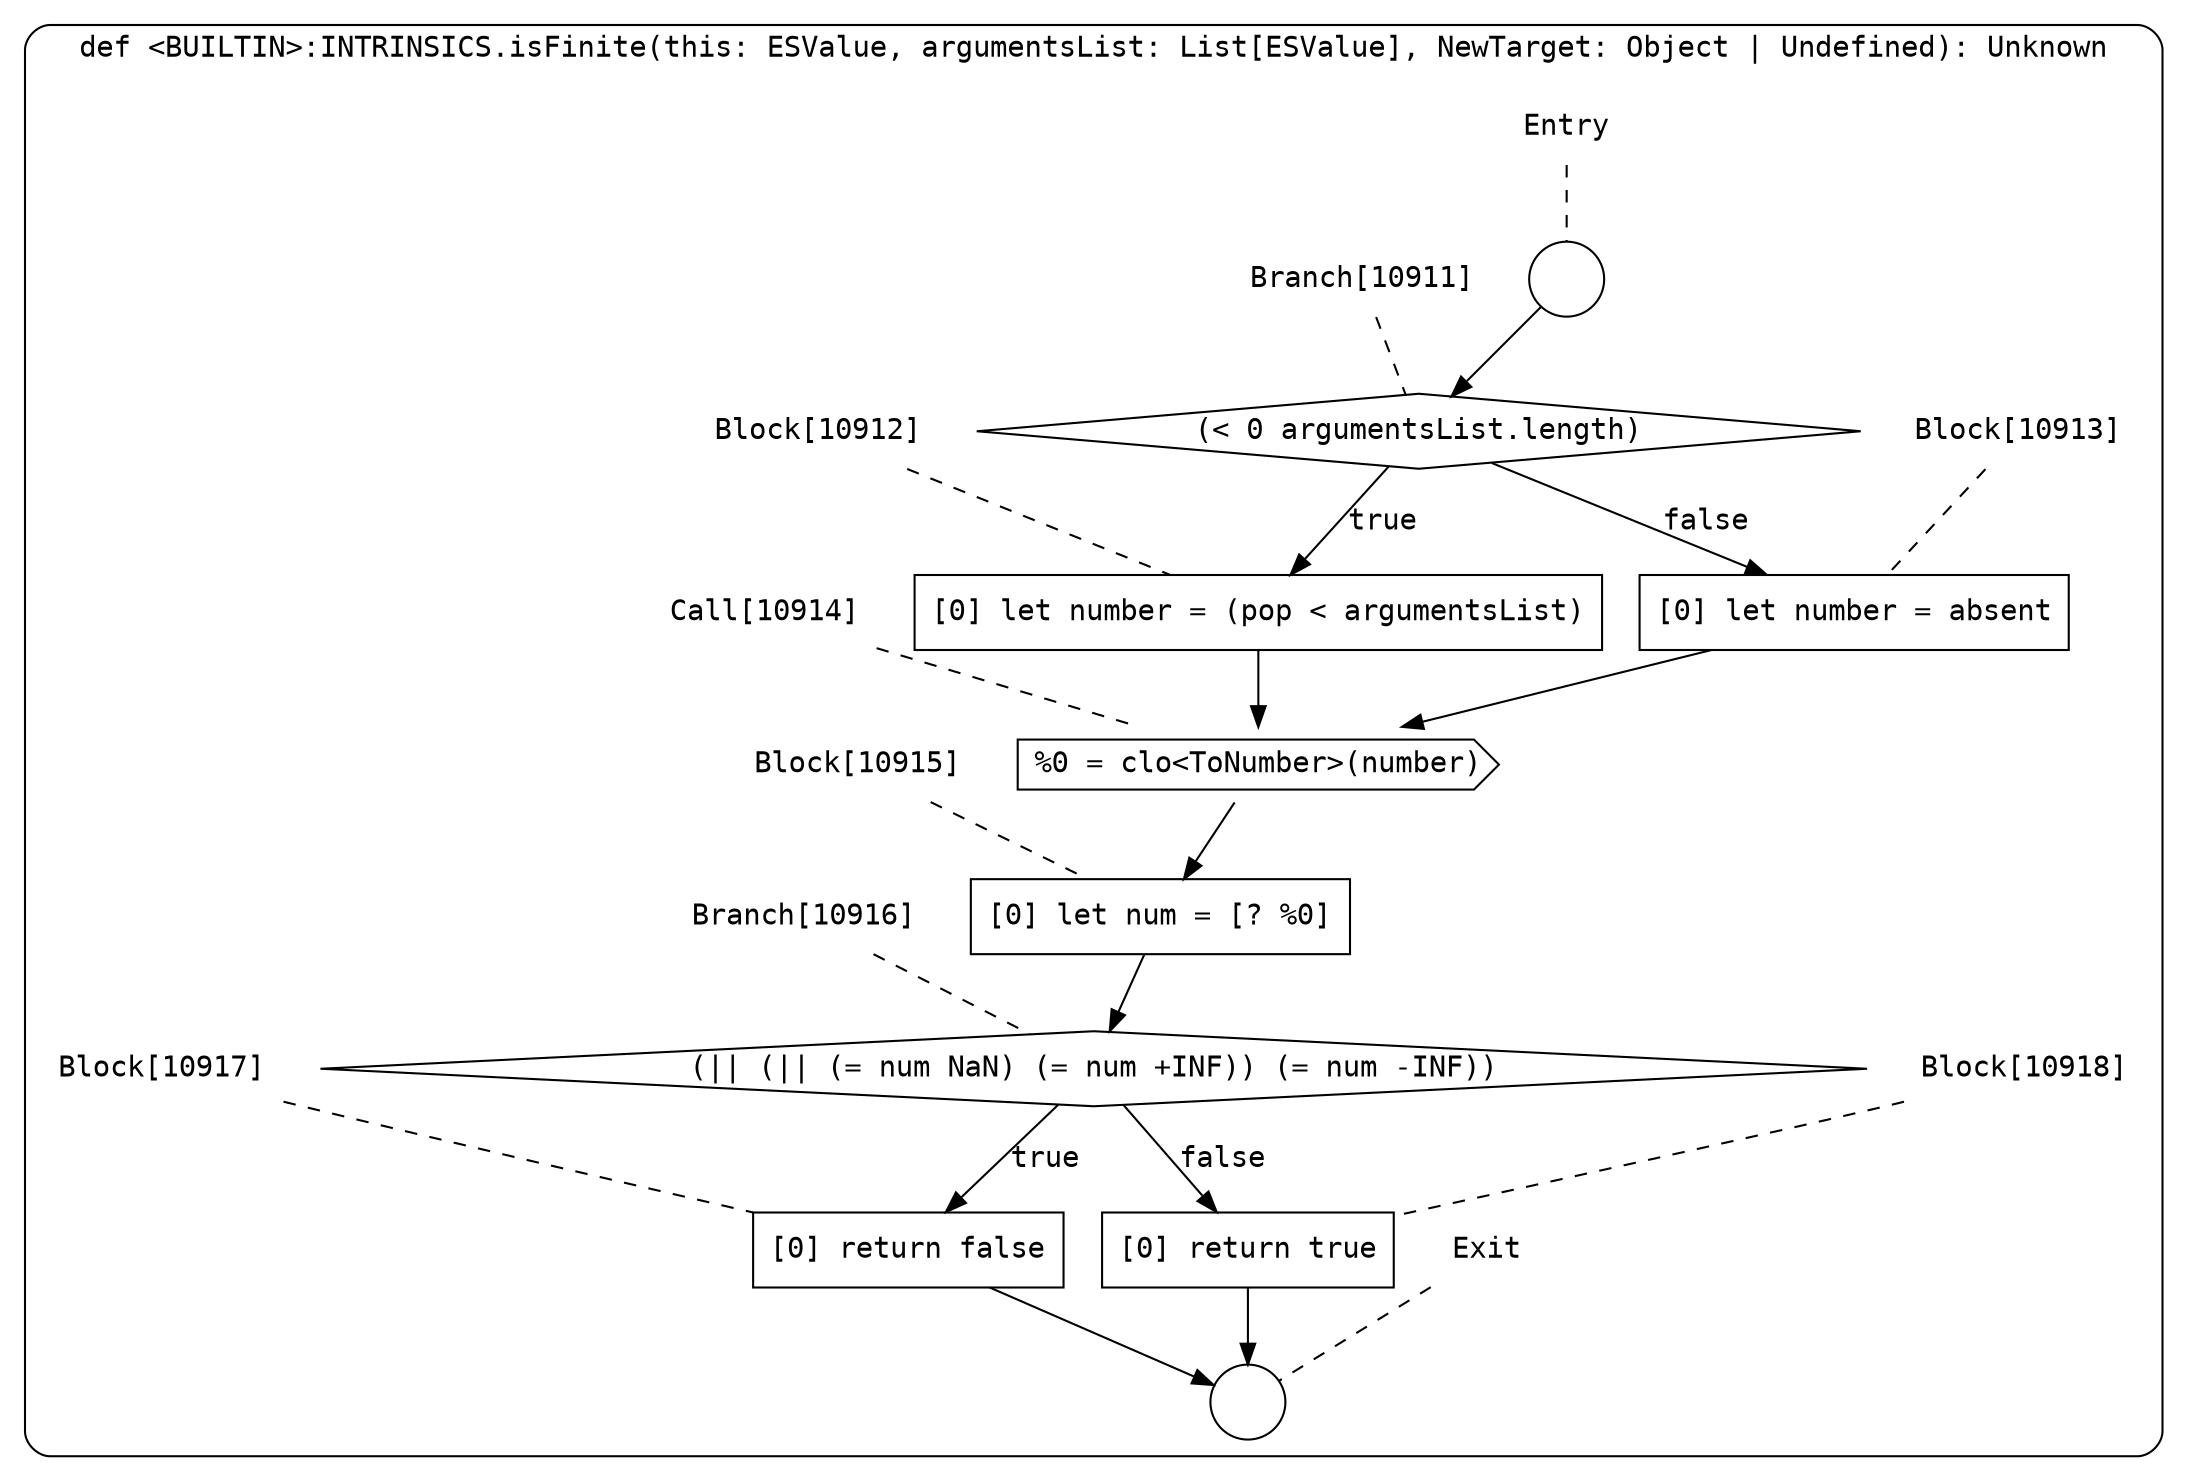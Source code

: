 digraph {
  graph [fontname = "Consolas"]
  node [fontname = "Consolas"]
  edge [fontname = "Consolas"]
  subgraph cluster1985 {
    label = "def <BUILTIN>:INTRINSICS.isFinite(this: ESValue, argumentsList: List[ESValue], NewTarget: Object | Undefined): Unknown"
    style = rounded
    cluster1985_entry_name [shape=none, label=<<font color="black">Entry</font>>]
    cluster1985_entry_name -> cluster1985_entry [arrowhead=none, color="black", style=dashed]
    cluster1985_entry [shape=circle label=" " color="black" fillcolor="white" style=filled]
    cluster1985_entry -> node10911 [color="black"]
    cluster1985_exit_name [shape=none, label=<<font color="black">Exit</font>>]
    cluster1985_exit_name -> cluster1985_exit [arrowhead=none, color="black", style=dashed]
    cluster1985_exit [shape=circle label=" " color="black" fillcolor="white" style=filled]
    node10911_name [shape=none, label=<<font color="black">Branch[10911]</font>>]
    node10911_name -> node10911 [arrowhead=none, color="black", style=dashed]
    node10911 [shape=diamond, label=<<font color="black">(&lt; 0 argumentsList.length)</font>> color="black" fillcolor="white", style=filled]
    node10911 -> node10912 [label=<<font color="black">true</font>> color="black"]
    node10911 -> node10913 [label=<<font color="black">false</font>> color="black"]
    node10912_name [shape=none, label=<<font color="black">Block[10912]</font>>]
    node10912_name -> node10912 [arrowhead=none, color="black", style=dashed]
    node10912 [shape=box, label=<<font color="black">[0] let number = (pop &lt; argumentsList)<BR ALIGN="LEFT"/></font>> color="black" fillcolor="white", style=filled]
    node10912 -> node10914 [color="black"]
    node10913_name [shape=none, label=<<font color="black">Block[10913]</font>>]
    node10913_name -> node10913 [arrowhead=none, color="black", style=dashed]
    node10913 [shape=box, label=<<font color="black">[0] let number = absent<BR ALIGN="LEFT"/></font>> color="black" fillcolor="white", style=filled]
    node10913 -> node10914 [color="black"]
    node10914_name [shape=none, label=<<font color="black">Call[10914]</font>>]
    node10914_name -> node10914 [arrowhead=none, color="black", style=dashed]
    node10914 [shape=cds, label=<<font color="black">%0 = clo&lt;ToNumber&gt;(number)</font>> color="black" fillcolor="white", style=filled]
    node10914 -> node10915 [color="black"]
    node10915_name [shape=none, label=<<font color="black">Block[10915]</font>>]
    node10915_name -> node10915 [arrowhead=none, color="black", style=dashed]
    node10915 [shape=box, label=<<font color="black">[0] let num = [? %0]<BR ALIGN="LEFT"/></font>> color="black" fillcolor="white", style=filled]
    node10915 -> node10916 [color="black"]
    node10916_name [shape=none, label=<<font color="black">Branch[10916]</font>>]
    node10916_name -> node10916 [arrowhead=none, color="black", style=dashed]
    node10916 [shape=diamond, label=<<font color="black">(|| (|| (= num NaN) (= num +INF)) (= num -INF))</font>> color="black" fillcolor="white", style=filled]
    node10916 -> node10917 [label=<<font color="black">true</font>> color="black"]
    node10916 -> node10918 [label=<<font color="black">false</font>> color="black"]
    node10917_name [shape=none, label=<<font color="black">Block[10917]</font>>]
    node10917_name -> node10917 [arrowhead=none, color="black", style=dashed]
    node10917 [shape=box, label=<<font color="black">[0] return false<BR ALIGN="LEFT"/></font>> color="black" fillcolor="white", style=filled]
    node10917 -> cluster1985_exit [color="black"]
    node10918_name [shape=none, label=<<font color="black">Block[10918]</font>>]
    node10918_name -> node10918 [arrowhead=none, color="black", style=dashed]
    node10918 [shape=box, label=<<font color="black">[0] return true<BR ALIGN="LEFT"/></font>> color="black" fillcolor="white", style=filled]
    node10918 -> cluster1985_exit [color="black"]
  }
}
